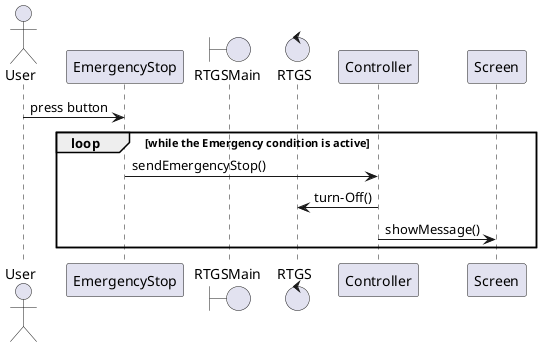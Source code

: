 @startuml
actor User as Foo1
Foo1 -> EmergencyStop: press button
boundary RTGSMain as Foo2
control RTGS as Foo3
loop while the Emergency condition is active
    EmergencyStop ->Controller: sendEmergencyStop()
    Controller ->Foo3: turn-Off()
    Controller -> Screen: showMessage()
end 
@enduml